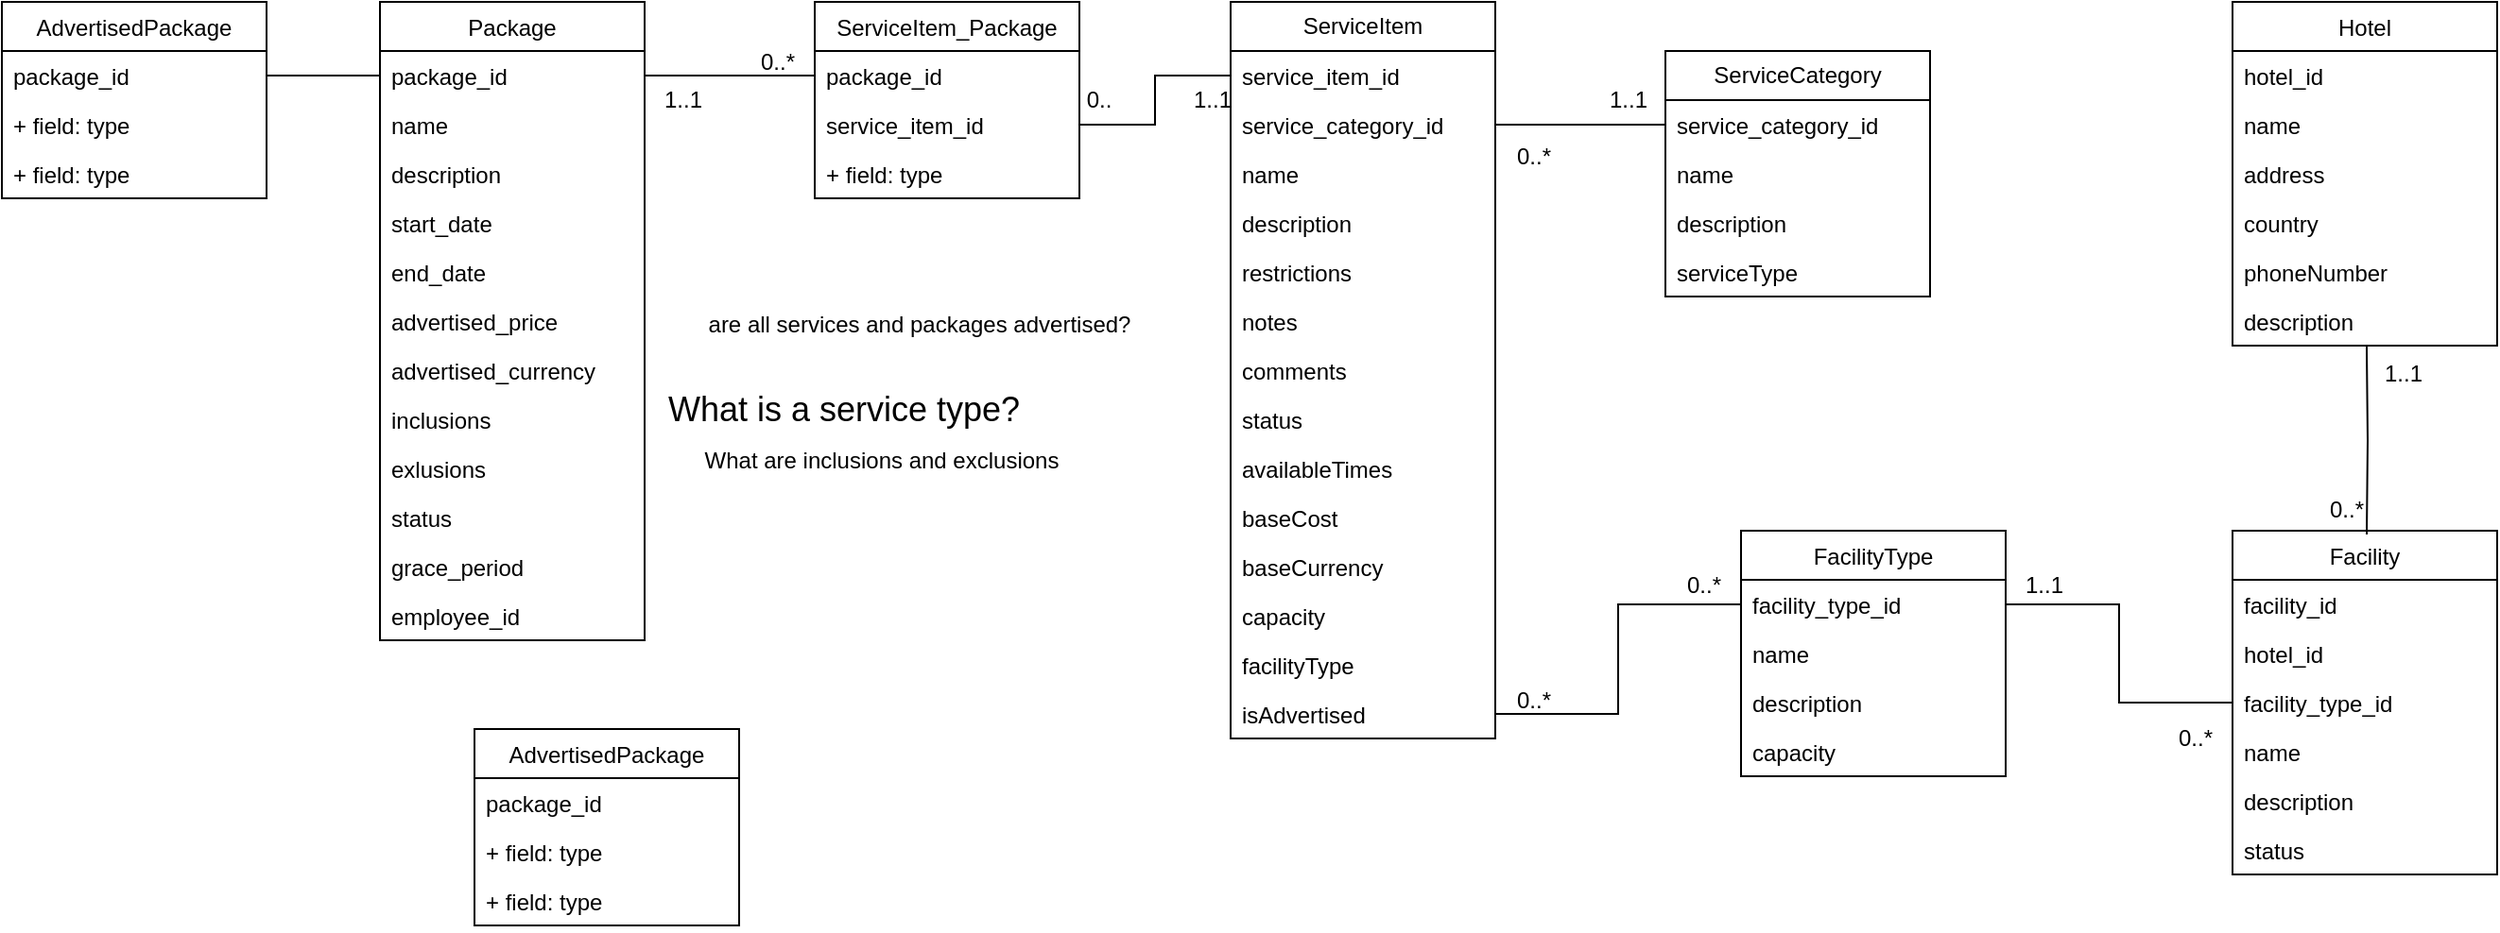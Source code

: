 <mxfile version="20.1.1" type="github"><diagram id="TRf5hzuLt-qq-tWYnif6" name="Page-1"><mxGraphModel dx="1829" dy="885" grid="1" gridSize="10" guides="1" tooltips="1" connect="1" arrows="1" fold="1" page="1" pageScale="1" pageWidth="827" pageHeight="1169" math="0" shadow="0"><root><mxCell id="0"/><mxCell id="1" parent="0"/><mxCell id="Z6mvkzOkpfUusD7yDAF5-1" value="Hotel" style="swimlane;fontStyle=0;childLayout=stackLayout;horizontal=1;startSize=26;fillColor=none;horizontalStack=0;resizeParent=1;resizeParentMax=0;resizeLast=0;collapsible=1;marginBottom=0;" vertex="1" parent="1"><mxGeometry x="550" y="70" width="140" height="182" as="geometry"/></mxCell><mxCell id="Z6mvkzOkpfUusD7yDAF5-2" value="hotel_id" style="text;strokeColor=none;fillColor=none;align=left;verticalAlign=top;spacingLeft=4;spacingRight=4;overflow=hidden;rotatable=0;points=[[0,0.5],[1,0.5]];portConstraint=eastwest;" vertex="1" parent="Z6mvkzOkpfUusD7yDAF5-1"><mxGeometry y="26" width="140" height="26" as="geometry"/></mxCell><mxCell id="Z6mvkzOkpfUusD7yDAF5-3" value="name" style="text;strokeColor=none;fillColor=none;align=left;verticalAlign=top;spacingLeft=4;spacingRight=4;overflow=hidden;rotatable=0;points=[[0,0.5],[1,0.5]];portConstraint=eastwest;" vertex="1" parent="Z6mvkzOkpfUusD7yDAF5-1"><mxGeometry y="52" width="140" height="26" as="geometry"/></mxCell><mxCell id="Z6mvkzOkpfUusD7yDAF5-4" value="address" style="text;strokeColor=none;fillColor=none;align=left;verticalAlign=top;spacingLeft=4;spacingRight=4;overflow=hidden;rotatable=0;points=[[0,0.5],[1,0.5]];portConstraint=eastwest;" vertex="1" parent="Z6mvkzOkpfUusD7yDAF5-1"><mxGeometry y="78" width="140" height="26" as="geometry"/></mxCell><mxCell id="Z6mvkzOkpfUusD7yDAF5-5" value="country" style="text;strokeColor=none;fillColor=none;align=left;verticalAlign=top;spacingLeft=4;spacingRight=4;overflow=hidden;rotatable=0;points=[[0,0.5],[1,0.5]];portConstraint=eastwest;" vertex="1" parent="Z6mvkzOkpfUusD7yDAF5-1"><mxGeometry y="104" width="140" height="26" as="geometry"/></mxCell><mxCell id="Z6mvkzOkpfUusD7yDAF5-6" value="phoneNumber" style="text;strokeColor=none;fillColor=none;align=left;verticalAlign=top;spacingLeft=4;spacingRight=4;overflow=hidden;rotatable=0;points=[[0,0.5],[1,0.5]];portConstraint=eastwest;" vertex="1" parent="Z6mvkzOkpfUusD7yDAF5-1"><mxGeometry y="130" width="140" height="26" as="geometry"/></mxCell><mxCell id="Z6mvkzOkpfUusD7yDAF5-7" value="description" style="text;strokeColor=none;fillColor=none;align=left;verticalAlign=top;spacingLeft=4;spacingRight=4;overflow=hidden;rotatable=0;points=[[0,0.5],[1,0.5]];portConstraint=eastwest;" vertex="1" parent="Z6mvkzOkpfUusD7yDAF5-1"><mxGeometry y="156" width="140" height="26" as="geometry"/></mxCell><mxCell id="Z6mvkzOkpfUusD7yDAF5-9" value="Facility" style="swimlane;fontStyle=0;childLayout=stackLayout;horizontal=1;startSize=26;fillColor=none;horizontalStack=0;resizeParent=1;resizeParentMax=0;resizeLast=0;collapsible=1;marginBottom=0;" vertex="1" parent="1"><mxGeometry x="550" y="350" width="140" height="182" as="geometry"/></mxCell><mxCell id="Z6mvkzOkpfUusD7yDAF5-10" value="facility_id" style="text;strokeColor=none;fillColor=none;align=left;verticalAlign=top;spacingLeft=4;spacingRight=4;overflow=hidden;rotatable=0;points=[[0,0.5],[1,0.5]];portConstraint=eastwest;" vertex="1" parent="Z6mvkzOkpfUusD7yDAF5-9"><mxGeometry y="26" width="140" height="26" as="geometry"/></mxCell><mxCell id="Z6mvkzOkpfUusD7yDAF5-49" value="hotel_id" style="text;strokeColor=none;fillColor=none;align=left;verticalAlign=top;spacingLeft=4;spacingRight=4;overflow=hidden;rotatable=0;points=[[0,0.5],[1,0.5]];portConstraint=eastwest;" vertex="1" parent="Z6mvkzOkpfUusD7yDAF5-9"><mxGeometry y="52" width="140" height="26" as="geometry"/></mxCell><mxCell id="Z6mvkzOkpfUusD7yDAF5-11" value="facility_type_id" style="text;strokeColor=none;fillColor=none;align=left;verticalAlign=top;spacingLeft=4;spacingRight=4;overflow=hidden;rotatable=0;points=[[0,0.5],[1,0.5]];portConstraint=eastwest;" vertex="1" parent="Z6mvkzOkpfUusD7yDAF5-9"><mxGeometry y="78" width="140" height="26" as="geometry"/></mxCell><mxCell id="Z6mvkzOkpfUusD7yDAF5-12" value="name" style="text;strokeColor=none;fillColor=none;align=left;verticalAlign=top;spacingLeft=4;spacingRight=4;overflow=hidden;rotatable=0;points=[[0,0.5],[1,0.5]];portConstraint=eastwest;" vertex="1" parent="Z6mvkzOkpfUusD7yDAF5-9"><mxGeometry y="104" width="140" height="26" as="geometry"/></mxCell><mxCell id="Z6mvkzOkpfUusD7yDAF5-13" value="description" style="text;strokeColor=none;fillColor=none;align=left;verticalAlign=top;spacingLeft=4;spacingRight=4;overflow=hidden;rotatable=0;points=[[0,0.5],[1,0.5]];portConstraint=eastwest;" vertex="1" parent="Z6mvkzOkpfUusD7yDAF5-9"><mxGeometry y="130" width="140" height="26" as="geometry"/></mxCell><mxCell id="Z6mvkzOkpfUusD7yDAF5-14" value="status" style="text;strokeColor=none;fillColor=none;align=left;verticalAlign=top;spacingLeft=4;spacingRight=4;overflow=hidden;rotatable=0;points=[[0,0.5],[1,0.5]];portConstraint=eastwest;" vertex="1" parent="Z6mvkzOkpfUusD7yDAF5-9"><mxGeometry y="156" width="140" height="26" as="geometry"/></mxCell><mxCell id="Z6mvkzOkpfUusD7yDAF5-16" value="FacilityType" style="swimlane;fontStyle=0;childLayout=stackLayout;horizontal=1;startSize=26;fillColor=none;horizontalStack=0;resizeParent=1;resizeParentMax=0;resizeLast=0;collapsible=1;marginBottom=0;" vertex="1" parent="1"><mxGeometry x="290" y="350" width="140" height="130" as="geometry"/></mxCell><mxCell id="Z6mvkzOkpfUusD7yDAF5-17" value="facility_type_id" style="text;strokeColor=none;fillColor=none;align=left;verticalAlign=top;spacingLeft=4;spacingRight=4;overflow=hidden;rotatable=0;points=[[0,0.5],[1,0.5]];portConstraint=eastwest;" vertex="1" parent="Z6mvkzOkpfUusD7yDAF5-16"><mxGeometry y="26" width="140" height="26" as="geometry"/></mxCell><mxCell id="Z6mvkzOkpfUusD7yDAF5-18" value="name" style="text;strokeColor=none;fillColor=none;align=left;verticalAlign=top;spacingLeft=4;spacingRight=4;overflow=hidden;rotatable=0;points=[[0,0.5],[1,0.5]];portConstraint=eastwest;" vertex="1" parent="Z6mvkzOkpfUusD7yDAF5-16"><mxGeometry y="52" width="140" height="26" as="geometry"/></mxCell><mxCell id="Z6mvkzOkpfUusD7yDAF5-19" value="description" style="text;strokeColor=none;fillColor=none;align=left;verticalAlign=top;spacingLeft=4;spacingRight=4;overflow=hidden;rotatable=0;points=[[0,0.5],[1,0.5]];portConstraint=eastwest;" vertex="1" parent="Z6mvkzOkpfUusD7yDAF5-16"><mxGeometry y="78" width="140" height="26" as="geometry"/></mxCell><mxCell id="Z6mvkzOkpfUusD7yDAF5-20" value="capacity" style="text;strokeColor=none;fillColor=none;align=left;verticalAlign=top;spacingLeft=4;spacingRight=4;overflow=hidden;rotatable=0;points=[[0,0.5],[1,0.5]];portConstraint=eastwest;" vertex="1" parent="Z6mvkzOkpfUusD7yDAF5-16"><mxGeometry y="104" width="140" height="26" as="geometry"/></mxCell><mxCell id="Z6mvkzOkpfUusD7yDAF5-21" value="ServiceCategory" style="swimlane;fontStyle=0;childLayout=stackLayout;horizontal=1;startSize=26;fillColor=none;horizontalStack=0;resizeParent=1;resizeParentMax=0;resizeLast=0;collapsible=1;marginBottom=0;whiteSpace=wrap;html=1;" vertex="1" parent="1"><mxGeometry x="250" y="96" width="140" height="130" as="geometry"/></mxCell><mxCell id="Z6mvkzOkpfUusD7yDAF5-22" value="service_category_id" style="text;strokeColor=none;fillColor=none;align=left;verticalAlign=top;spacingLeft=4;spacingRight=4;overflow=hidden;rotatable=0;points=[[0,0.5],[1,0.5]];portConstraint=eastwest;whiteSpace=wrap;html=1;" vertex="1" parent="Z6mvkzOkpfUusD7yDAF5-21"><mxGeometry y="26" width="140" height="26" as="geometry"/></mxCell><mxCell id="Z6mvkzOkpfUusD7yDAF5-23" value="name" style="text;strokeColor=none;fillColor=none;align=left;verticalAlign=top;spacingLeft=4;spacingRight=4;overflow=hidden;rotatable=0;points=[[0,0.5],[1,0.5]];portConstraint=eastwest;whiteSpace=wrap;html=1;" vertex="1" parent="Z6mvkzOkpfUusD7yDAF5-21"><mxGeometry y="52" width="140" height="26" as="geometry"/></mxCell><mxCell id="Z6mvkzOkpfUusD7yDAF5-24" value="description" style="text;strokeColor=none;fillColor=none;align=left;verticalAlign=top;spacingLeft=4;spacingRight=4;overflow=hidden;rotatable=0;points=[[0,0.5],[1,0.5]];portConstraint=eastwest;whiteSpace=wrap;html=1;" vertex="1" parent="Z6mvkzOkpfUusD7yDAF5-21"><mxGeometry y="78" width="140" height="26" as="geometry"/></mxCell><mxCell id="Z6mvkzOkpfUusD7yDAF5-25" value="serviceType" style="text;strokeColor=none;fillColor=none;align=left;verticalAlign=top;spacingLeft=4;spacingRight=4;overflow=hidden;rotatable=0;points=[[0,0.5],[1,0.5]];portConstraint=eastwest;whiteSpace=wrap;html=1;" vertex="1" parent="Z6mvkzOkpfUusD7yDAF5-21"><mxGeometry y="104" width="140" height="26" as="geometry"/></mxCell><mxCell id="Z6mvkzOkpfUusD7yDAF5-26" value="ServiceItem" style="swimlane;fontStyle=0;childLayout=stackLayout;horizontal=1;startSize=26;fillColor=none;horizontalStack=0;resizeParent=1;resizeParentMax=0;resizeLast=0;collapsible=1;marginBottom=0;whiteSpace=wrap;html=1;" vertex="1" parent="1"><mxGeometry x="20" y="70" width="140" height="390" as="geometry"/></mxCell><mxCell id="Z6mvkzOkpfUusD7yDAF5-27" value="service_item_id" style="text;strokeColor=none;fillColor=none;align=left;verticalAlign=top;spacingLeft=4;spacingRight=4;overflow=hidden;rotatable=0;points=[[0,0.5],[1,0.5]];portConstraint=eastwest;whiteSpace=wrap;html=1;" vertex="1" parent="Z6mvkzOkpfUusD7yDAF5-26"><mxGeometry y="26" width="140" height="26" as="geometry"/></mxCell><mxCell id="Z6mvkzOkpfUusD7yDAF5-45" value="service_category_id" style="text;strokeColor=none;fillColor=none;align=left;verticalAlign=top;spacingLeft=4;spacingRight=4;overflow=hidden;rotatable=0;points=[[0,0.5],[1,0.5]];portConstraint=eastwest;whiteSpace=wrap;html=1;" vertex="1" parent="Z6mvkzOkpfUusD7yDAF5-26"><mxGeometry y="52" width="140" height="26" as="geometry"/></mxCell><mxCell id="Z6mvkzOkpfUusD7yDAF5-28" value="name" style="text;strokeColor=none;fillColor=none;align=left;verticalAlign=top;spacingLeft=4;spacingRight=4;overflow=hidden;rotatable=0;points=[[0,0.5],[1,0.5]];portConstraint=eastwest;whiteSpace=wrap;html=1;" vertex="1" parent="Z6mvkzOkpfUusD7yDAF5-26"><mxGeometry y="78" width="140" height="26" as="geometry"/></mxCell><mxCell id="Z6mvkzOkpfUusD7yDAF5-29" value="description" style="text;strokeColor=none;fillColor=none;align=left;verticalAlign=top;spacingLeft=4;spacingRight=4;overflow=hidden;rotatable=0;points=[[0,0.5],[1,0.5]];portConstraint=eastwest;whiteSpace=wrap;html=1;" vertex="1" parent="Z6mvkzOkpfUusD7yDAF5-26"><mxGeometry y="104" width="140" height="26" as="geometry"/></mxCell><mxCell id="Z6mvkzOkpfUusD7yDAF5-30" value="restrictions" style="text;strokeColor=none;fillColor=none;align=left;verticalAlign=top;spacingLeft=4;spacingRight=4;overflow=hidden;rotatable=0;points=[[0,0.5],[1,0.5]];portConstraint=eastwest;whiteSpace=wrap;html=1;" vertex="1" parent="Z6mvkzOkpfUusD7yDAF5-26"><mxGeometry y="130" width="140" height="26" as="geometry"/></mxCell><mxCell id="Z6mvkzOkpfUusD7yDAF5-31" value="notes" style="text;strokeColor=none;fillColor=none;align=left;verticalAlign=top;spacingLeft=4;spacingRight=4;overflow=hidden;rotatable=0;points=[[0,0.5],[1,0.5]];portConstraint=eastwest;whiteSpace=wrap;html=1;" vertex="1" parent="Z6mvkzOkpfUusD7yDAF5-26"><mxGeometry y="156" width="140" height="26" as="geometry"/></mxCell><mxCell id="Z6mvkzOkpfUusD7yDAF5-32" value="comments" style="text;strokeColor=none;fillColor=none;align=left;verticalAlign=top;spacingLeft=4;spacingRight=4;overflow=hidden;rotatable=0;points=[[0,0.5],[1,0.5]];portConstraint=eastwest;whiteSpace=wrap;html=1;" vertex="1" parent="Z6mvkzOkpfUusD7yDAF5-26"><mxGeometry y="182" width="140" height="26" as="geometry"/></mxCell><mxCell id="Z6mvkzOkpfUusD7yDAF5-33" value="status" style="text;strokeColor=none;fillColor=none;align=left;verticalAlign=top;spacingLeft=4;spacingRight=4;overflow=hidden;rotatable=0;points=[[0,0.5],[1,0.5]];portConstraint=eastwest;whiteSpace=wrap;html=1;" vertex="1" parent="Z6mvkzOkpfUusD7yDAF5-26"><mxGeometry y="208" width="140" height="26" as="geometry"/></mxCell><mxCell id="Z6mvkzOkpfUusD7yDAF5-34" value="availableTimes" style="text;strokeColor=none;fillColor=none;align=left;verticalAlign=top;spacingLeft=4;spacingRight=4;overflow=hidden;rotatable=0;points=[[0,0.5],[1,0.5]];portConstraint=eastwest;whiteSpace=wrap;html=1;" vertex="1" parent="Z6mvkzOkpfUusD7yDAF5-26"><mxGeometry y="234" width="140" height="26" as="geometry"/></mxCell><mxCell id="Z6mvkzOkpfUusD7yDAF5-35" value="baseCost" style="text;strokeColor=none;fillColor=none;align=left;verticalAlign=top;spacingLeft=4;spacingRight=4;overflow=hidden;rotatable=0;points=[[0,0.5],[1,0.5]];portConstraint=eastwest;whiteSpace=wrap;html=1;" vertex="1" parent="Z6mvkzOkpfUusD7yDAF5-26"><mxGeometry y="260" width="140" height="26" as="geometry"/></mxCell><mxCell id="Z6mvkzOkpfUusD7yDAF5-36" value="baseCurrency" style="text;strokeColor=none;fillColor=none;align=left;verticalAlign=top;spacingLeft=4;spacingRight=4;overflow=hidden;rotatable=0;points=[[0,0.5],[1,0.5]];portConstraint=eastwest;whiteSpace=wrap;html=1;" vertex="1" parent="Z6mvkzOkpfUusD7yDAF5-26"><mxGeometry y="286" width="140" height="26" as="geometry"/></mxCell><mxCell id="Z6mvkzOkpfUusD7yDAF5-37" value="capacity" style="text;strokeColor=none;fillColor=none;align=left;verticalAlign=top;spacingLeft=4;spacingRight=4;overflow=hidden;rotatable=0;points=[[0,0.5],[1,0.5]];portConstraint=eastwest;whiteSpace=wrap;html=1;" vertex="1" parent="Z6mvkzOkpfUusD7yDAF5-26"><mxGeometry y="312" width="140" height="26" as="geometry"/></mxCell><mxCell id="Z6mvkzOkpfUusD7yDAF5-88" value="facilityType" style="text;strokeColor=none;fillColor=none;align=left;verticalAlign=top;spacingLeft=4;spacingRight=4;overflow=hidden;rotatable=0;points=[[0,0.5],[1,0.5]];portConstraint=eastwest;whiteSpace=wrap;html=1;" vertex="1" parent="Z6mvkzOkpfUusD7yDAF5-26"><mxGeometry y="338" width="140" height="26" as="geometry"/></mxCell><mxCell id="Z6mvkzOkpfUusD7yDAF5-38" value="isAdvertised" style="text;strokeColor=none;fillColor=none;align=left;verticalAlign=top;spacingLeft=4;spacingRight=4;overflow=hidden;rotatable=0;points=[[0,0.5],[1,0.5]];portConstraint=eastwest;whiteSpace=wrap;html=1;" vertex="1" parent="Z6mvkzOkpfUusD7yDAF5-26"><mxGeometry y="364" width="140" height="26" as="geometry"/></mxCell><mxCell id="Z6mvkzOkpfUusD7yDAF5-39" value="" style="endArrow=none;html=1;rounded=0;entryX=0;entryY=0.5;entryDx=0;entryDy=0;exitX=1;exitY=0.5;exitDx=0;exitDy=0;edgeStyle=orthogonalEdgeStyle;" edge="1" parent="1" source="Z6mvkzOkpfUusD7yDAF5-38" target="Z6mvkzOkpfUusD7yDAF5-17"><mxGeometry width="50" height="50" relative="1" as="geometry"><mxPoint x="190" y="490" as="sourcePoint"/><mxPoint x="240" y="440" as="targetPoint"/></mxGeometry></mxCell><mxCell id="Z6mvkzOkpfUusD7yDAF5-40" value="Package" style="swimlane;fontStyle=0;childLayout=stackLayout;horizontal=1;startSize=26;fillColor=none;horizontalStack=0;resizeParent=1;resizeParentMax=0;resizeLast=0;collapsible=1;marginBottom=0;" vertex="1" parent="1"><mxGeometry x="-430" y="70" width="140" height="338" as="geometry"/></mxCell><mxCell id="Z6mvkzOkpfUusD7yDAF5-41" value="package_id" style="text;strokeColor=none;fillColor=none;align=left;verticalAlign=top;spacingLeft=4;spacingRight=4;overflow=hidden;rotatable=0;points=[[0,0.5],[1,0.5]];portConstraint=eastwest;" vertex="1" parent="Z6mvkzOkpfUusD7yDAF5-40"><mxGeometry y="26" width="140" height="26" as="geometry"/></mxCell><mxCell id="Z6mvkzOkpfUusD7yDAF5-42" value="name" style="text;strokeColor=none;fillColor=none;align=left;verticalAlign=top;spacingLeft=4;spacingRight=4;overflow=hidden;rotatable=0;points=[[0,0.5],[1,0.5]];portConstraint=eastwest;" vertex="1" parent="Z6mvkzOkpfUusD7yDAF5-40"><mxGeometry y="52" width="140" height="26" as="geometry"/></mxCell><mxCell id="Z6mvkzOkpfUusD7yDAF5-92" value="description" style="text;strokeColor=none;fillColor=none;align=left;verticalAlign=top;spacingLeft=4;spacingRight=4;overflow=hidden;rotatable=0;points=[[0,0.5],[1,0.5]];portConstraint=eastwest;" vertex="1" parent="Z6mvkzOkpfUusD7yDAF5-40"><mxGeometry y="78" width="140" height="26" as="geometry"/></mxCell><mxCell id="Z6mvkzOkpfUusD7yDAF5-91" value="start_date" style="text;strokeColor=none;fillColor=none;align=left;verticalAlign=top;spacingLeft=4;spacingRight=4;overflow=hidden;rotatable=0;points=[[0,0.5],[1,0.5]];portConstraint=eastwest;" vertex="1" parent="Z6mvkzOkpfUusD7yDAF5-40"><mxGeometry y="104" width="140" height="26" as="geometry"/></mxCell><mxCell id="Z6mvkzOkpfUusD7yDAF5-94" value="end_date" style="text;strokeColor=none;fillColor=none;align=left;verticalAlign=top;spacingLeft=4;spacingRight=4;overflow=hidden;rotatable=0;points=[[0,0.5],[1,0.5]];portConstraint=eastwest;" vertex="1" parent="Z6mvkzOkpfUusD7yDAF5-40"><mxGeometry y="130" width="140" height="26" as="geometry"/></mxCell><mxCell id="Z6mvkzOkpfUusD7yDAF5-95" value="advertised_price" style="text;strokeColor=none;fillColor=none;align=left;verticalAlign=top;spacingLeft=4;spacingRight=4;overflow=hidden;rotatable=0;points=[[0,0.5],[1,0.5]];portConstraint=eastwest;" vertex="1" parent="Z6mvkzOkpfUusD7yDAF5-40"><mxGeometry y="156" width="140" height="26" as="geometry"/></mxCell><mxCell id="Z6mvkzOkpfUusD7yDAF5-43" value="advertised_currency" style="text;strokeColor=none;fillColor=none;align=left;verticalAlign=top;spacingLeft=4;spacingRight=4;overflow=hidden;rotatable=0;points=[[0,0.5],[1,0.5]];portConstraint=eastwest;" vertex="1" parent="Z6mvkzOkpfUusD7yDAF5-40"><mxGeometry y="182" width="140" height="26" as="geometry"/></mxCell><mxCell id="Z6mvkzOkpfUusD7yDAF5-96" value="inclusions" style="text;strokeColor=none;fillColor=none;align=left;verticalAlign=top;spacingLeft=4;spacingRight=4;overflow=hidden;rotatable=0;points=[[0,0.5],[1,0.5]];portConstraint=eastwest;" vertex="1" parent="Z6mvkzOkpfUusD7yDAF5-40"><mxGeometry y="208" width="140" height="26" as="geometry"/></mxCell><mxCell id="Z6mvkzOkpfUusD7yDAF5-97" value="exlusions" style="text;strokeColor=none;fillColor=none;align=left;verticalAlign=top;spacingLeft=4;spacingRight=4;overflow=hidden;rotatable=0;points=[[0,0.5],[1,0.5]];portConstraint=eastwest;" vertex="1" parent="Z6mvkzOkpfUusD7yDAF5-40"><mxGeometry y="234" width="140" height="26" as="geometry"/></mxCell><mxCell id="Z6mvkzOkpfUusD7yDAF5-98" value="status" style="text;strokeColor=none;fillColor=none;align=left;verticalAlign=top;spacingLeft=4;spacingRight=4;overflow=hidden;rotatable=0;points=[[0,0.5],[1,0.5]];portConstraint=eastwest;" vertex="1" parent="Z6mvkzOkpfUusD7yDAF5-40"><mxGeometry y="260" width="140" height="26" as="geometry"/></mxCell><mxCell id="Z6mvkzOkpfUusD7yDAF5-99" value="grace_period" style="text;strokeColor=none;fillColor=none;align=left;verticalAlign=top;spacingLeft=4;spacingRight=4;overflow=hidden;rotatable=0;points=[[0,0.5],[1,0.5]];portConstraint=eastwest;" vertex="1" parent="Z6mvkzOkpfUusD7yDAF5-40"><mxGeometry y="286" width="140" height="26" as="geometry"/></mxCell><mxCell id="Z6mvkzOkpfUusD7yDAF5-103" value="employee_id" style="text;strokeColor=none;fillColor=none;align=left;verticalAlign=top;spacingLeft=4;spacingRight=4;overflow=hidden;rotatable=0;points=[[0,0.5],[1,0.5]];portConstraint=eastwest;" vertex="1" parent="Z6mvkzOkpfUusD7yDAF5-40"><mxGeometry y="312" width="140" height="26" as="geometry"/></mxCell><mxCell id="Z6mvkzOkpfUusD7yDAF5-47" value="" style="endArrow=none;html=1;rounded=0;entryX=1;entryY=0.5;entryDx=0;entryDy=0;exitX=0;exitY=0.5;exitDx=0;exitDy=0;edgeStyle=orthogonalEdgeStyle;" edge="1" parent="1" source="Z6mvkzOkpfUusD7yDAF5-11" target="Z6mvkzOkpfUusD7yDAF5-17"><mxGeometry width="50" height="50" relative="1" as="geometry"><mxPoint x="180" y="491" as="sourcePoint"/><mxPoint x="310" y="399" as="targetPoint"/></mxGeometry></mxCell><mxCell id="Z6mvkzOkpfUusD7yDAF5-57" value="" style="endArrow=none;html=1;rounded=0;entryX=0.507;entryY=1;entryDx=0;entryDy=0;edgeStyle=orthogonalEdgeStyle;entryPerimeter=0;" edge="1" parent="1" target="Z6mvkzOkpfUusD7yDAF5-7"><mxGeometry width="50" height="50" relative="1" as="geometry"><mxPoint x="621" y="352" as="sourcePoint"/><mxPoint x="450" y="399" as="targetPoint"/></mxGeometry></mxCell><mxCell id="Z6mvkzOkpfUusD7yDAF5-58" value="1..1" style="text;html=1;align=center;verticalAlign=middle;resizable=0;points=[];autosize=1;strokeColor=none;fillColor=none;" vertex="1" parent="1"><mxGeometry x="620" y="252" width="40" height="30" as="geometry"/></mxCell><mxCell id="Z6mvkzOkpfUusD7yDAF5-59" value="0..*" style="text;html=1;align=center;verticalAlign=middle;resizable=0;points=[];autosize=1;strokeColor=none;fillColor=none;" vertex="1" parent="1"><mxGeometry x="590" y="324" width="40" height="30" as="geometry"/></mxCell><mxCell id="Z6mvkzOkpfUusD7yDAF5-60" value="0..*" style="text;html=1;align=center;verticalAlign=middle;resizable=0;points=[];autosize=1;strokeColor=none;fillColor=none;" vertex="1" parent="1"><mxGeometry x="510" y="445" width="40" height="30" as="geometry"/></mxCell><mxCell id="Z6mvkzOkpfUusD7yDAF5-61" value="1..1" style="text;html=1;align=center;verticalAlign=middle;resizable=0;points=[];autosize=1;strokeColor=none;fillColor=none;" vertex="1" parent="1"><mxGeometry x="430" y="364" width="40" height="30" as="geometry"/></mxCell><mxCell id="Z6mvkzOkpfUusD7yDAF5-63" value="0..*" style="text;html=1;align=center;verticalAlign=middle;resizable=0;points=[];autosize=1;strokeColor=none;fillColor=none;" vertex="1" parent="1"><mxGeometry x="160" y="425" width="40" height="30" as="geometry"/></mxCell><mxCell id="Z6mvkzOkpfUusD7yDAF5-64" value="0..*" style="text;html=1;align=center;verticalAlign=middle;resizable=0;points=[];autosize=1;strokeColor=none;fillColor=none;" vertex="1" parent="1"><mxGeometry x="250" y="364" width="40" height="30" as="geometry"/></mxCell><mxCell id="Z6mvkzOkpfUusD7yDAF5-65" value="&lt;font style=&quot;font-size: 18px;&quot;&gt;What is a service type?&lt;/font&gt;" style="text;html=1;align=center;verticalAlign=middle;resizable=0;points=[];autosize=1;strokeColor=none;fillColor=none;" vertex="1" parent="1"><mxGeometry x="-290" y="266" width="210" height="40" as="geometry"/></mxCell><mxCell id="Z6mvkzOkpfUusD7yDAF5-66" value="ServiceItem_Package" style="swimlane;fontStyle=0;childLayout=stackLayout;horizontal=1;startSize=26;fillColor=none;horizontalStack=0;resizeParent=1;resizeParentMax=0;resizeLast=0;collapsible=1;marginBottom=0;" vertex="1" parent="1"><mxGeometry x="-200" y="70" width="140" height="104" as="geometry"/></mxCell><mxCell id="Z6mvkzOkpfUusD7yDAF5-67" value="package_id" style="text;strokeColor=none;fillColor=none;align=left;verticalAlign=top;spacingLeft=4;spacingRight=4;overflow=hidden;rotatable=0;points=[[0,0.5],[1,0.5]];portConstraint=eastwest;" vertex="1" parent="Z6mvkzOkpfUusD7yDAF5-66"><mxGeometry y="26" width="140" height="26" as="geometry"/></mxCell><mxCell id="Z6mvkzOkpfUusD7yDAF5-68" value="service_item_id" style="text;strokeColor=none;fillColor=none;align=left;verticalAlign=top;spacingLeft=4;spacingRight=4;overflow=hidden;rotatable=0;points=[[0,0.5],[1,0.5]];portConstraint=eastwest;" vertex="1" parent="Z6mvkzOkpfUusD7yDAF5-66"><mxGeometry y="52" width="140" height="26" as="geometry"/></mxCell><mxCell id="Z6mvkzOkpfUusD7yDAF5-69" value="+ field: type" style="text;strokeColor=none;fillColor=none;align=left;verticalAlign=top;spacingLeft=4;spacingRight=4;overflow=hidden;rotatable=0;points=[[0,0.5],[1,0.5]];portConstraint=eastwest;" vertex="1" parent="Z6mvkzOkpfUusD7yDAF5-66"><mxGeometry y="78" width="140" height="26" as="geometry"/></mxCell><mxCell id="Z6mvkzOkpfUusD7yDAF5-70" value="" style="endArrow=none;html=1;rounded=0;entryX=0;entryY=0.5;entryDx=0;entryDy=0;exitX=1;exitY=0.5;exitDx=0;exitDy=0;edgeStyle=orthogonalEdgeStyle;" edge="1" parent="1" source="Z6mvkzOkpfUusD7yDAF5-41" target="Z6mvkzOkpfUusD7yDAF5-67"><mxGeometry width="50" height="50" relative="1" as="geometry"><mxPoint x="170" y="431" as="sourcePoint"/><mxPoint x="300" y="399" as="targetPoint"/></mxGeometry></mxCell><mxCell id="Z6mvkzOkpfUusD7yDAF5-71" value="" style="endArrow=none;html=1;rounded=0;entryX=1;entryY=0.5;entryDx=0;entryDy=0;exitX=0;exitY=0.5;exitDx=0;exitDy=0;edgeStyle=orthogonalEdgeStyle;" edge="1" parent="1" source="Z6mvkzOkpfUusD7yDAF5-27" target="Z6mvkzOkpfUusD7yDAF5-68"><mxGeometry width="50" height="50" relative="1" as="geometry"><mxPoint x="-240" y="119" as="sourcePoint"/><mxPoint x="-170" y="119" as="targetPoint"/></mxGeometry></mxCell><mxCell id="Z6mvkzOkpfUusD7yDAF5-72" value="1..1" style="text;html=1;align=center;verticalAlign=middle;resizable=0;points=[];autosize=1;strokeColor=none;fillColor=none;" vertex="1" parent="1"><mxGeometry x="-290" y="107" width="40" height="30" as="geometry"/></mxCell><mxCell id="Z6mvkzOkpfUusD7yDAF5-73" value="0..*" style="text;html=1;align=center;verticalAlign=middle;resizable=0;points=[];autosize=1;strokeColor=none;fillColor=none;" vertex="1" parent="1"><mxGeometry x="-240" y="87" width="40" height="30" as="geometry"/></mxCell><mxCell id="Z6mvkzOkpfUusD7yDAF5-82" value="0.." style="text;html=1;align=center;verticalAlign=middle;resizable=0;points=[];autosize=1;strokeColor=none;fillColor=none;" vertex="1" parent="1"><mxGeometry x="-70" y="107" width="40" height="30" as="geometry"/></mxCell><mxCell id="Z6mvkzOkpfUusD7yDAF5-83" value="1..1" style="text;html=1;align=center;verticalAlign=middle;resizable=0;points=[];autosize=1;strokeColor=none;fillColor=none;" vertex="1" parent="1"><mxGeometry x="-10" y="107" width="40" height="30" as="geometry"/></mxCell><mxCell id="Z6mvkzOkpfUusD7yDAF5-84" value="" style="endArrow=none;html=1;rounded=0;entryX=1;entryY=0.5;entryDx=0;entryDy=0;exitX=0;exitY=0.5;exitDx=0;exitDy=0;edgeStyle=orthogonalEdgeStyle;" edge="1" parent="1" source="Z6mvkzOkpfUusD7yDAF5-22" target="Z6mvkzOkpfUusD7yDAF5-45"><mxGeometry width="50" height="50" relative="1" as="geometry"><mxPoint x="190" y="180" as="sourcePoint"/><mxPoint x="240" y="130" as="targetPoint"/></mxGeometry></mxCell><mxCell id="Z6mvkzOkpfUusD7yDAF5-85" value="&lt;font style=&quot;font-size: 12px;&quot;&gt;0..*&lt;/font&gt;" style="text;html=1;align=center;verticalAlign=middle;resizable=0;points=[];autosize=1;strokeColor=none;fillColor=none;fontSize=18;" vertex="1" parent="1"><mxGeometry x="160" y="130" width="40" height="40" as="geometry"/></mxCell><mxCell id="Z6mvkzOkpfUusD7yDAF5-86" value="1..1" style="text;html=1;align=center;verticalAlign=middle;resizable=0;points=[];autosize=1;strokeColor=none;fillColor=none;fontSize=12;" vertex="1" parent="1"><mxGeometry x="210" y="107" width="40" height="30" as="geometry"/></mxCell><mxCell id="Z6mvkzOkpfUusD7yDAF5-87" value="are all services and packages advertised?" style="text;html=1;align=center;verticalAlign=middle;resizable=0;points=[];autosize=1;strokeColor=none;fillColor=none;fontSize=12;" vertex="1" parent="1"><mxGeometry x="-270" y="226" width="250" height="30" as="geometry"/></mxCell><mxCell id="Z6mvkzOkpfUusD7yDAF5-102" value="What are inclusions and exclusions" style="text;html=1;align=center;verticalAlign=middle;resizable=0;points=[];autosize=1;strokeColor=none;fillColor=none;fontSize=12;" vertex="1" parent="1"><mxGeometry x="-270" y="298" width="210" height="30" as="geometry"/></mxCell><mxCell id="Z6mvkzOkpfUusD7yDAF5-108" value="AdvertisedPackage" style="swimlane;fontStyle=0;childLayout=stackLayout;horizontal=1;startSize=26;fillColor=none;horizontalStack=0;resizeParent=1;resizeParentMax=0;resizeLast=0;collapsible=1;marginBottom=0;fontSize=12;" vertex="1" parent="1"><mxGeometry x="-630" y="70" width="140" height="104" as="geometry"/></mxCell><mxCell id="Z6mvkzOkpfUusD7yDAF5-109" value="package_id" style="text;strokeColor=none;fillColor=none;align=left;verticalAlign=top;spacingLeft=4;spacingRight=4;overflow=hidden;rotatable=0;points=[[0,0.5],[1,0.5]];portConstraint=eastwest;fontSize=12;" vertex="1" parent="Z6mvkzOkpfUusD7yDAF5-108"><mxGeometry y="26" width="140" height="26" as="geometry"/></mxCell><mxCell id="Z6mvkzOkpfUusD7yDAF5-110" value="+ field: type" style="text;strokeColor=none;fillColor=none;align=left;verticalAlign=top;spacingLeft=4;spacingRight=4;overflow=hidden;rotatable=0;points=[[0,0.5],[1,0.5]];portConstraint=eastwest;fontSize=12;" vertex="1" parent="Z6mvkzOkpfUusD7yDAF5-108"><mxGeometry y="52" width="140" height="26" as="geometry"/></mxCell><mxCell id="Z6mvkzOkpfUusD7yDAF5-111" value="+ field: type" style="text;strokeColor=none;fillColor=none;align=left;verticalAlign=top;spacingLeft=4;spacingRight=4;overflow=hidden;rotatable=0;points=[[0,0.5],[1,0.5]];portConstraint=eastwest;fontSize=12;" vertex="1" parent="Z6mvkzOkpfUusD7yDAF5-108"><mxGeometry y="78" width="140" height="26" as="geometry"/></mxCell><mxCell id="Z6mvkzOkpfUusD7yDAF5-112" value="" style="endArrow=none;html=1;rounded=0;exitX=1;exitY=0.5;exitDx=0;exitDy=0;edgeStyle=orthogonalEdgeStyle;" edge="1" parent="1" source="Z6mvkzOkpfUusD7yDAF5-109"><mxGeometry width="50" height="50" relative="1" as="geometry"><mxPoint x="30" y="119" as="sourcePoint"/><mxPoint x="-430" y="109" as="targetPoint"/></mxGeometry></mxCell><mxCell id="Z6mvkzOkpfUusD7yDAF5-113" value="AdvertisedPackage" style="swimlane;fontStyle=0;childLayout=stackLayout;horizontal=1;startSize=26;fillColor=none;horizontalStack=0;resizeParent=1;resizeParentMax=0;resizeLast=0;collapsible=1;marginBottom=0;fontSize=12;" vertex="1" parent="1"><mxGeometry x="-380" y="455" width="140" height="104" as="geometry"/></mxCell><mxCell id="Z6mvkzOkpfUusD7yDAF5-114" value="package_id" style="text;strokeColor=none;fillColor=none;align=left;verticalAlign=top;spacingLeft=4;spacingRight=4;overflow=hidden;rotatable=0;points=[[0,0.5],[1,0.5]];portConstraint=eastwest;fontSize=12;" vertex="1" parent="Z6mvkzOkpfUusD7yDAF5-113"><mxGeometry y="26" width="140" height="26" as="geometry"/></mxCell><mxCell id="Z6mvkzOkpfUusD7yDAF5-115" value="+ field: type" style="text;strokeColor=none;fillColor=none;align=left;verticalAlign=top;spacingLeft=4;spacingRight=4;overflow=hidden;rotatable=0;points=[[0,0.5],[1,0.5]];portConstraint=eastwest;fontSize=12;" vertex="1" parent="Z6mvkzOkpfUusD7yDAF5-113"><mxGeometry y="52" width="140" height="26" as="geometry"/></mxCell><mxCell id="Z6mvkzOkpfUusD7yDAF5-116" value="+ field: type" style="text;strokeColor=none;fillColor=none;align=left;verticalAlign=top;spacingLeft=4;spacingRight=4;overflow=hidden;rotatable=0;points=[[0,0.5],[1,0.5]];portConstraint=eastwest;fontSize=12;" vertex="1" parent="Z6mvkzOkpfUusD7yDAF5-113"><mxGeometry y="78" width="140" height="26" as="geometry"/></mxCell></root></mxGraphModel></diagram></mxfile>